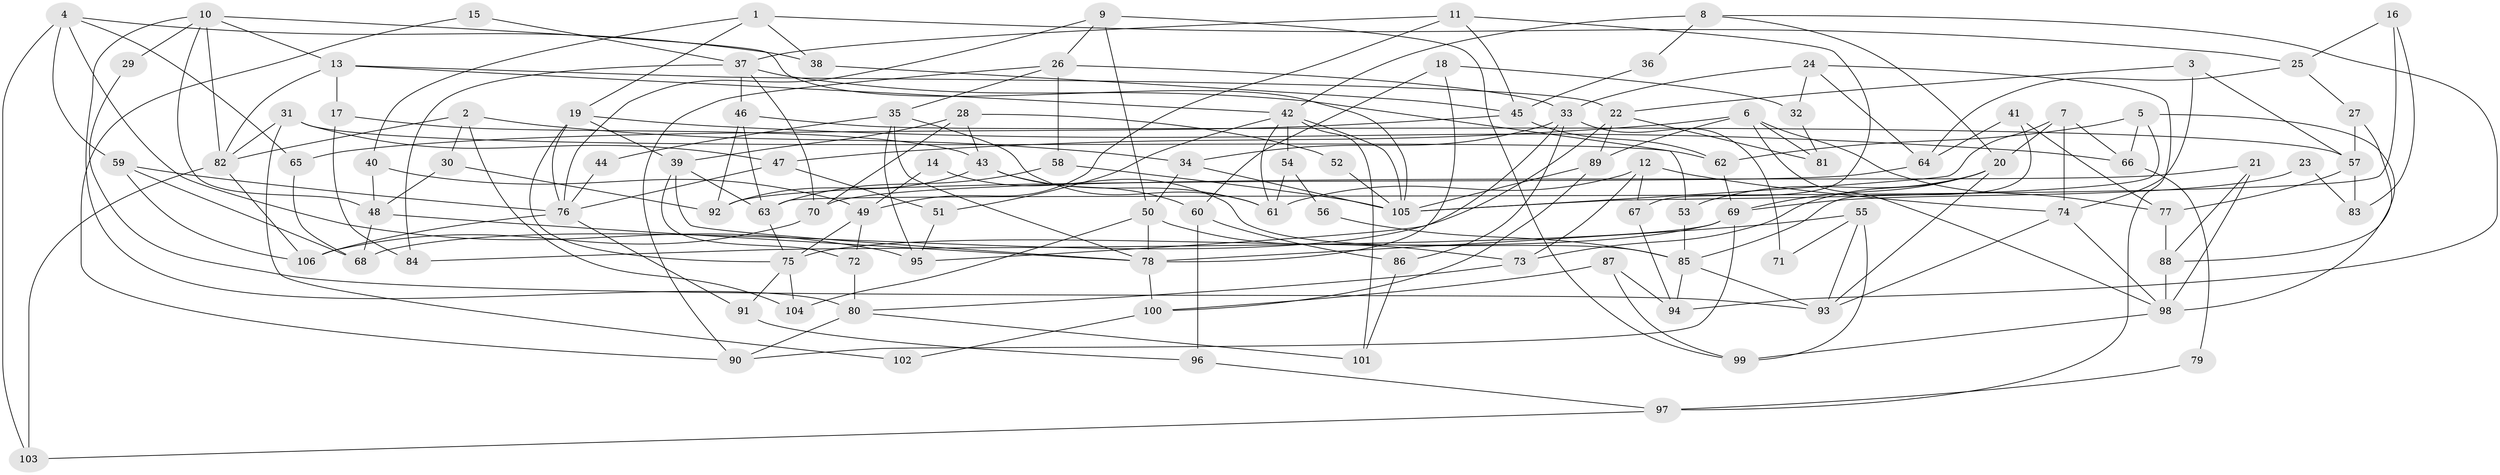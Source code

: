 // coarse degree distribution, {7: 0.16923076923076924, 8: 0.09230769230769231, 3: 0.18461538461538463, 6: 0.13846153846153847, 4: 0.15384615384615385, 9: 0.03076923076923077, 5: 0.16923076923076924, 2: 0.06153846153846154}
// Generated by graph-tools (version 1.1) at 2025/42/03/06/25 10:42:01]
// undirected, 106 vertices, 212 edges
graph export_dot {
graph [start="1"]
  node [color=gray90,style=filled];
  1;
  2;
  3;
  4;
  5;
  6;
  7;
  8;
  9;
  10;
  11;
  12;
  13;
  14;
  15;
  16;
  17;
  18;
  19;
  20;
  21;
  22;
  23;
  24;
  25;
  26;
  27;
  28;
  29;
  30;
  31;
  32;
  33;
  34;
  35;
  36;
  37;
  38;
  39;
  40;
  41;
  42;
  43;
  44;
  45;
  46;
  47;
  48;
  49;
  50;
  51;
  52;
  53;
  54;
  55;
  56;
  57;
  58;
  59;
  60;
  61;
  62;
  63;
  64;
  65;
  66;
  67;
  68;
  69;
  70;
  71;
  72;
  73;
  74;
  75;
  76;
  77;
  78;
  79;
  80;
  81;
  82;
  83;
  84;
  85;
  86;
  87;
  88;
  89;
  90;
  91;
  92;
  93;
  94;
  95;
  96;
  97;
  98;
  99;
  100;
  101;
  102;
  103;
  104;
  105;
  106;
  1 -- 25;
  1 -- 19;
  1 -- 38;
  1 -- 40;
  2 -- 34;
  2 -- 30;
  2 -- 82;
  2 -- 104;
  3 -- 74;
  3 -- 22;
  3 -- 57;
  4 -- 38;
  4 -- 103;
  4 -- 59;
  4 -- 65;
  4 -- 95;
  5 -- 66;
  5 -- 105;
  5 -- 62;
  5 -- 98;
  6 -- 98;
  6 -- 47;
  6 -- 77;
  6 -- 81;
  6 -- 89;
  7 -- 105;
  7 -- 20;
  7 -- 66;
  7 -- 74;
  8 -- 42;
  8 -- 20;
  8 -- 36;
  8 -- 94;
  9 -- 26;
  9 -- 76;
  9 -- 50;
  9 -- 99;
  10 -- 82;
  10 -- 80;
  10 -- 13;
  10 -- 29;
  10 -- 48;
  10 -- 105;
  11 -- 49;
  11 -- 67;
  11 -- 37;
  11 -- 45;
  12 -- 73;
  12 -- 74;
  12 -- 61;
  12 -- 67;
  13 -- 42;
  13 -- 17;
  13 -- 22;
  13 -- 82;
  14 -- 85;
  14 -- 49;
  15 -- 90;
  15 -- 37;
  16 -- 63;
  16 -- 25;
  16 -- 83;
  17 -- 43;
  17 -- 84;
  18 -- 32;
  18 -- 78;
  18 -- 60;
  19 -- 76;
  19 -- 39;
  19 -- 66;
  19 -- 75;
  20 -- 93;
  20 -- 69;
  20 -- 53;
  20 -- 73;
  21 -- 70;
  21 -- 98;
  21 -- 88;
  22 -- 89;
  22 -- 68;
  22 -- 81;
  23 -- 69;
  23 -- 83;
  24 -- 33;
  24 -- 64;
  24 -- 32;
  24 -- 97;
  25 -- 64;
  25 -- 27;
  26 -- 33;
  26 -- 35;
  26 -- 58;
  26 -- 90;
  27 -- 57;
  27 -- 88;
  28 -- 39;
  28 -- 70;
  28 -- 43;
  28 -- 52;
  29 -- 93;
  30 -- 48;
  30 -- 92;
  31 -- 82;
  31 -- 62;
  31 -- 47;
  31 -- 102;
  32 -- 81;
  33 -- 86;
  33 -- 34;
  33 -- 71;
  33 -- 95;
  34 -- 105;
  34 -- 50;
  35 -- 95;
  35 -- 78;
  35 -- 44;
  35 -- 61;
  36 -- 45;
  37 -- 84;
  37 -- 46;
  37 -- 53;
  37 -- 70;
  38 -- 45;
  39 -- 78;
  39 -- 63;
  39 -- 72;
  40 -- 49;
  40 -- 48;
  41 -- 85;
  41 -- 77;
  41 -- 64;
  42 -- 61;
  42 -- 51;
  42 -- 54;
  42 -- 101;
  42 -- 105;
  43 -- 61;
  43 -- 60;
  43 -- 92;
  44 -- 76;
  45 -- 65;
  45 -- 62;
  46 -- 57;
  46 -- 63;
  46 -- 92;
  47 -- 76;
  47 -- 51;
  48 -- 68;
  48 -- 78;
  49 -- 72;
  49 -- 75;
  50 -- 104;
  50 -- 73;
  50 -- 78;
  51 -- 95;
  52 -- 105;
  53 -- 85;
  54 -- 61;
  54 -- 56;
  55 -- 78;
  55 -- 93;
  55 -- 71;
  55 -- 99;
  56 -- 85;
  57 -- 77;
  57 -- 83;
  58 -- 105;
  58 -- 63;
  59 -- 68;
  59 -- 76;
  59 -- 106;
  60 -- 86;
  60 -- 96;
  62 -- 69;
  63 -- 75;
  64 -- 92;
  65 -- 68;
  66 -- 79;
  67 -- 94;
  69 -- 75;
  69 -- 84;
  69 -- 90;
  70 -- 106;
  72 -- 80;
  73 -- 80;
  74 -- 98;
  74 -- 93;
  75 -- 91;
  75 -- 104;
  76 -- 106;
  76 -- 91;
  77 -- 88;
  78 -- 100;
  79 -- 97;
  80 -- 90;
  80 -- 101;
  82 -- 103;
  82 -- 106;
  85 -- 94;
  85 -- 93;
  86 -- 101;
  87 -- 100;
  87 -- 99;
  87 -- 94;
  88 -- 98;
  89 -- 105;
  89 -- 100;
  91 -- 96;
  96 -- 97;
  97 -- 103;
  98 -- 99;
  100 -- 102;
}
